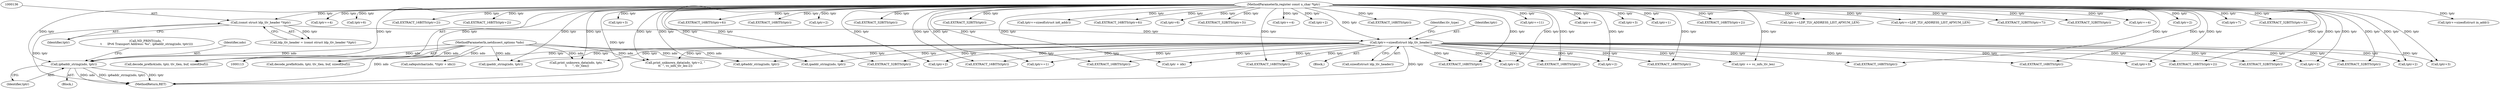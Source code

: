 digraph "0_tcpdump_aa5c6b710dfd8020d2c908d6b3bd41f1da719b3b_0@pointer" {
"1000261" [label="(Call,ip6addr_string(ndo, tptr))"];
"1000114" [label="(MethodParameterIn,netdissect_options *ndo)"];
"1000203" [label="(Call,tptr+=sizeof(struct ldp_tlv_header))"];
"1000135" [label="(Call,(const struct ldp_tlv_header *)tptr)"];
"1000115" [label="(MethodParameterIn,register const u_char *tptr)"];
"1000325" [label="(Call,tptr+=sizeof(struct in_addr))"];
"1000755" [label="(Call,tptr+2)"];
"1000791" [label="(Call,tptr+=4)"];
"1000382" [label="(Call,tptr+6)"];
"1000691" [label="(Call,tptr+2)"];
"1000224" [label="(Call,EXTRACT_16BITS(tptr+2))"];
"1000374" [label="(Call,EXTRACT_16BITS(tptr+2))"];
"1000597" [label="(Call,EXTRACT_16BITS(tptr))"];
"1000766" [label="(Call,tptr += vc_info_tlv_len)"];
"1000281" [label="(Call,EXTRACT_16BITS(tptr))"];
"1000741" [label="(Call,tptr+3)"];
"1000273" [label="(Call,EXTRACT_32BITS(tptr))"];
"1000610" [label="(Call,tptr+3)"];
"1000137" [label="(Identifier,tptr)"];
"1000965" [label="(MethodReturn,RET)"];
"1000256" [label="(Call,ND_PRINT((ndo, \"\n\t      IPv6 Transport Address: %s\", ip6addr_string(ndo, tptr))))"];
"1000371" [label="(Call,EXTRACT_16BITS(tptr))"];
"1000416" [label="(Call,tptr+=1)"];
"1000249" [label="(Call,ipaddr_string(ndo, tptr))"];
"1000381" [label="(Call,EXTRACT_16BITS(tptr+6))"];
"1000603" [label="(Call,EXTRACT_16BITS(tptr))"];
"1000205" [label="(Call,sizeof(struct ldp_tlv_header))"];
"1000225" [label="(Call,tptr+2)"];
"1000117" [label="(Block,)"];
"1000204" [label="(Identifier,tptr)"];
"1000837" [label="(Call,EXTRACT_16BITS(tptr))"];
"1000883" [label="(Call,EXTRACT_32BITS(tptr))"];
"1000712" [label="(Call,tptr + idx)"];
"1000432" [label="(Call,EXTRACT_16BITS(tptr))"];
"1000219" [label="(Call,EXTRACT_16BITS(tptr))"];
"1000898" [label="(Call,EXTRACT_32BITS(tptr))"];
"1000494" [label="(Call,decode_prefix6(ndo, tptr, tlv_tlen, buf, sizeof(buf)))"];
"1000135" [label="(Call,(const struct ldp_tlv_header *)tptr)"];
"1000789" [label="(Call,EXTRACT_32BITS(tptr))"];
"1000203" [label="(Call,tptr+=sizeof(struct ldp_tlv_header))"];
"1000354" [label="(Call,tptr+=sizeof(struct in6_addr))"];
"1000390" [label="(Call,EXTRACT_16BITS(tptr+6))"];
"1000391" [label="(Call,tptr+6)"];
"1000609" [label="(Call,EXTRACT_32BITS(tptr+3))"];
"1000820" [label="(Call,tptr+=4)"];
"1000375" [label="(Call,tptr+2)"];
"1000133" [label="(Call,ldp_tlv_header = (const struct ldp_tlv_header *)tptr)"];
"1000724" [label="(Call,tptr+2)"];
"1000567" [label="(Call,EXTRACT_16BITS(tptr))"];
"1000917" [label="(Call,EXTRACT_16BITS(tptr))"];
"1000573" [label="(Call,EXTRACT_16BITS(tptr))"];
"1000690" [label="(Call,EXTRACT_16BITS(tptr+2))"];
"1000635" [label="(Call,tptr+=11)"];
"1000937" [label="(Call,print_unknown_data(ndo, tptr, \"\n\t      \", tlv_tlen))"];
"1000549" [label="(Call,tptr+2)"];
"1000878" [label="(Call,tptr+=4)"];
"1000753" [label="(Call,print_unknown_data(ndo, tptr+2, \"\n\t\t  \", vc_info_tlv_len-2))"];
"1000580" [label="(Call,tptr+3)"];
"1000655" [label="(Call,tptr+1)"];
"1000780" [label="(Call,EXTRACT_32BITS(tptr))"];
"1000233" [label="(Call,EXTRACT_16BITS(tptr+2))"];
"1000347" [label="(Call,ip6addr_string(ndo, tptr))"];
"1000115" [label="(MethodParameterIn,register const u_char *tptr)"];
"1000434" [label="(Call,tptr+=LDP_TLV_ADDRESS_LIST_AFNUM_LEN)"];
"1000263" [label="(Identifier,tptr)"];
"1000283" [label="(Call,tptr+=LDP_TLV_ADDRESS_LIST_AFNUM_LEN)"];
"1000614" [label="(Call,EXTRACT_32BITS(tptr+7))"];
"1000114" [label="(MethodParameterIn,netdissect_options *ndo)"];
"1000261" [label="(Call,ip6addr_string(ndo, tptr))"];
"1000818" [label="(Call,EXTRACT_32BITS(tptr))"];
"1000893" [label="(Call,tptr+=4)"];
"1000447" [label="(Call,decode_prefix4(ndo, tptr, tlv_tlen, buf, sizeof(buf)))"];
"1000234" [label="(Call,tptr+2)"];
"1000731" [label="(Call,tptr+2)"];
"1000259" [label="(Block,)"];
"1000709" [label="(Call,safeputchar(ndo, *(tptr + idx)))"];
"1000208" [label="(Identifier,tlv_type)"];
"1000262" [label="(Identifier,ndo)"];
"1000748" [label="(Call,tptr+3)"];
"1000615" [label="(Call,tptr+7)"];
"1000579" [label="(Call,EXTRACT_32BITS(tptr+3))"];
"1000318" [label="(Call,ipaddr_string(ndo, tptr))"];
"1000261" -> "1000259"  [label="AST: "];
"1000261" -> "1000263"  [label="CFG: "];
"1000262" -> "1000261"  [label="AST: "];
"1000263" -> "1000261"  [label="AST: "];
"1000256" -> "1000261"  [label="CFG: "];
"1000261" -> "1000965"  [label="DDG: tptr"];
"1000261" -> "1000965"  [label="DDG: ndo"];
"1000261" -> "1000965"  [label="DDG: ip6addr_string(ndo, tptr)"];
"1000114" -> "1000261"  [label="DDG: ndo"];
"1000203" -> "1000261"  [label="DDG: tptr"];
"1000115" -> "1000261"  [label="DDG: tptr"];
"1000114" -> "1000113"  [label="AST: "];
"1000114" -> "1000965"  [label="DDG: ndo"];
"1000114" -> "1000249"  [label="DDG: ndo"];
"1000114" -> "1000318"  [label="DDG: ndo"];
"1000114" -> "1000347"  [label="DDG: ndo"];
"1000114" -> "1000447"  [label="DDG: ndo"];
"1000114" -> "1000494"  [label="DDG: ndo"];
"1000114" -> "1000709"  [label="DDG: ndo"];
"1000114" -> "1000753"  [label="DDG: ndo"];
"1000114" -> "1000937"  [label="DDG: ndo"];
"1000203" -> "1000117"  [label="AST: "];
"1000203" -> "1000205"  [label="CFG: "];
"1000204" -> "1000203"  [label="AST: "];
"1000205" -> "1000203"  [label="AST: "];
"1000208" -> "1000203"  [label="CFG: "];
"1000203" -> "1000965"  [label="DDG: tptr"];
"1000135" -> "1000203"  [label="DDG: tptr"];
"1000115" -> "1000203"  [label="DDG: tptr"];
"1000203" -> "1000219"  [label="DDG: tptr"];
"1000203" -> "1000249"  [label="DDG: tptr"];
"1000203" -> "1000273"  [label="DDG: tptr"];
"1000203" -> "1000281"  [label="DDG: tptr"];
"1000203" -> "1000318"  [label="DDG: tptr"];
"1000203" -> "1000347"  [label="DDG: tptr"];
"1000203" -> "1000371"  [label="DDG: tptr"];
"1000203" -> "1000416"  [label="DDG: tptr"];
"1000203" -> "1000432"  [label="DDG: tptr"];
"1000203" -> "1000549"  [label="DDG: tptr"];
"1000203" -> "1000567"  [label="DDG: tptr"];
"1000203" -> "1000597"  [label="DDG: tptr"];
"1000203" -> "1000690"  [label="DDG: tptr"];
"1000203" -> "1000691"  [label="DDG: tptr"];
"1000203" -> "1000712"  [label="DDG: tptr"];
"1000203" -> "1000724"  [label="DDG: tptr"];
"1000203" -> "1000731"  [label="DDG: tptr"];
"1000203" -> "1000741"  [label="DDG: tptr"];
"1000203" -> "1000748"  [label="DDG: tptr"];
"1000203" -> "1000753"  [label="DDG: tptr"];
"1000203" -> "1000755"  [label="DDG: tptr"];
"1000203" -> "1000766"  [label="DDG: tptr"];
"1000203" -> "1000780"  [label="DDG: tptr"];
"1000203" -> "1000789"  [label="DDG: tptr"];
"1000203" -> "1000837"  [label="DDG: tptr"];
"1000203" -> "1000917"  [label="DDG: tptr"];
"1000203" -> "1000937"  [label="DDG: tptr"];
"1000135" -> "1000133"  [label="AST: "];
"1000135" -> "1000137"  [label="CFG: "];
"1000136" -> "1000135"  [label="AST: "];
"1000137" -> "1000135"  [label="AST: "];
"1000133" -> "1000135"  [label="CFG: "];
"1000135" -> "1000965"  [label="DDG: tptr"];
"1000135" -> "1000133"  [label="DDG: tptr"];
"1000115" -> "1000135"  [label="DDG: tptr"];
"1000115" -> "1000113"  [label="AST: "];
"1000115" -> "1000965"  [label="DDG: tptr"];
"1000115" -> "1000219"  [label="DDG: tptr"];
"1000115" -> "1000224"  [label="DDG: tptr"];
"1000115" -> "1000225"  [label="DDG: tptr"];
"1000115" -> "1000233"  [label="DDG: tptr"];
"1000115" -> "1000234"  [label="DDG: tptr"];
"1000115" -> "1000249"  [label="DDG: tptr"];
"1000115" -> "1000273"  [label="DDG: tptr"];
"1000115" -> "1000281"  [label="DDG: tptr"];
"1000115" -> "1000283"  [label="DDG: tptr"];
"1000115" -> "1000318"  [label="DDG: tptr"];
"1000115" -> "1000325"  [label="DDG: tptr"];
"1000115" -> "1000347"  [label="DDG: tptr"];
"1000115" -> "1000354"  [label="DDG: tptr"];
"1000115" -> "1000371"  [label="DDG: tptr"];
"1000115" -> "1000374"  [label="DDG: tptr"];
"1000115" -> "1000375"  [label="DDG: tptr"];
"1000115" -> "1000381"  [label="DDG: tptr"];
"1000115" -> "1000382"  [label="DDG: tptr"];
"1000115" -> "1000390"  [label="DDG: tptr"];
"1000115" -> "1000391"  [label="DDG: tptr"];
"1000115" -> "1000416"  [label="DDG: tptr"];
"1000115" -> "1000432"  [label="DDG: tptr"];
"1000115" -> "1000434"  [label="DDG: tptr"];
"1000115" -> "1000447"  [label="DDG: tptr"];
"1000115" -> "1000494"  [label="DDG: tptr"];
"1000115" -> "1000549"  [label="DDG: tptr"];
"1000115" -> "1000567"  [label="DDG: tptr"];
"1000115" -> "1000573"  [label="DDG: tptr"];
"1000115" -> "1000579"  [label="DDG: tptr"];
"1000115" -> "1000580"  [label="DDG: tptr"];
"1000115" -> "1000597"  [label="DDG: tptr"];
"1000115" -> "1000603"  [label="DDG: tptr"];
"1000115" -> "1000609"  [label="DDG: tptr"];
"1000115" -> "1000610"  [label="DDG: tptr"];
"1000115" -> "1000614"  [label="DDG: tptr"];
"1000115" -> "1000615"  [label="DDG: tptr"];
"1000115" -> "1000635"  [label="DDG: tptr"];
"1000115" -> "1000655"  [label="DDG: tptr"];
"1000115" -> "1000690"  [label="DDG: tptr"];
"1000115" -> "1000691"  [label="DDG: tptr"];
"1000115" -> "1000712"  [label="DDG: tptr"];
"1000115" -> "1000724"  [label="DDG: tptr"];
"1000115" -> "1000731"  [label="DDG: tptr"];
"1000115" -> "1000741"  [label="DDG: tptr"];
"1000115" -> "1000748"  [label="DDG: tptr"];
"1000115" -> "1000753"  [label="DDG: tptr"];
"1000115" -> "1000755"  [label="DDG: tptr"];
"1000115" -> "1000766"  [label="DDG: tptr"];
"1000115" -> "1000780"  [label="DDG: tptr"];
"1000115" -> "1000789"  [label="DDG: tptr"];
"1000115" -> "1000791"  [label="DDG: tptr"];
"1000115" -> "1000818"  [label="DDG: tptr"];
"1000115" -> "1000820"  [label="DDG: tptr"];
"1000115" -> "1000837"  [label="DDG: tptr"];
"1000115" -> "1000878"  [label="DDG: tptr"];
"1000115" -> "1000883"  [label="DDG: tptr"];
"1000115" -> "1000893"  [label="DDG: tptr"];
"1000115" -> "1000898"  [label="DDG: tptr"];
"1000115" -> "1000917"  [label="DDG: tptr"];
"1000115" -> "1000937"  [label="DDG: tptr"];
}

